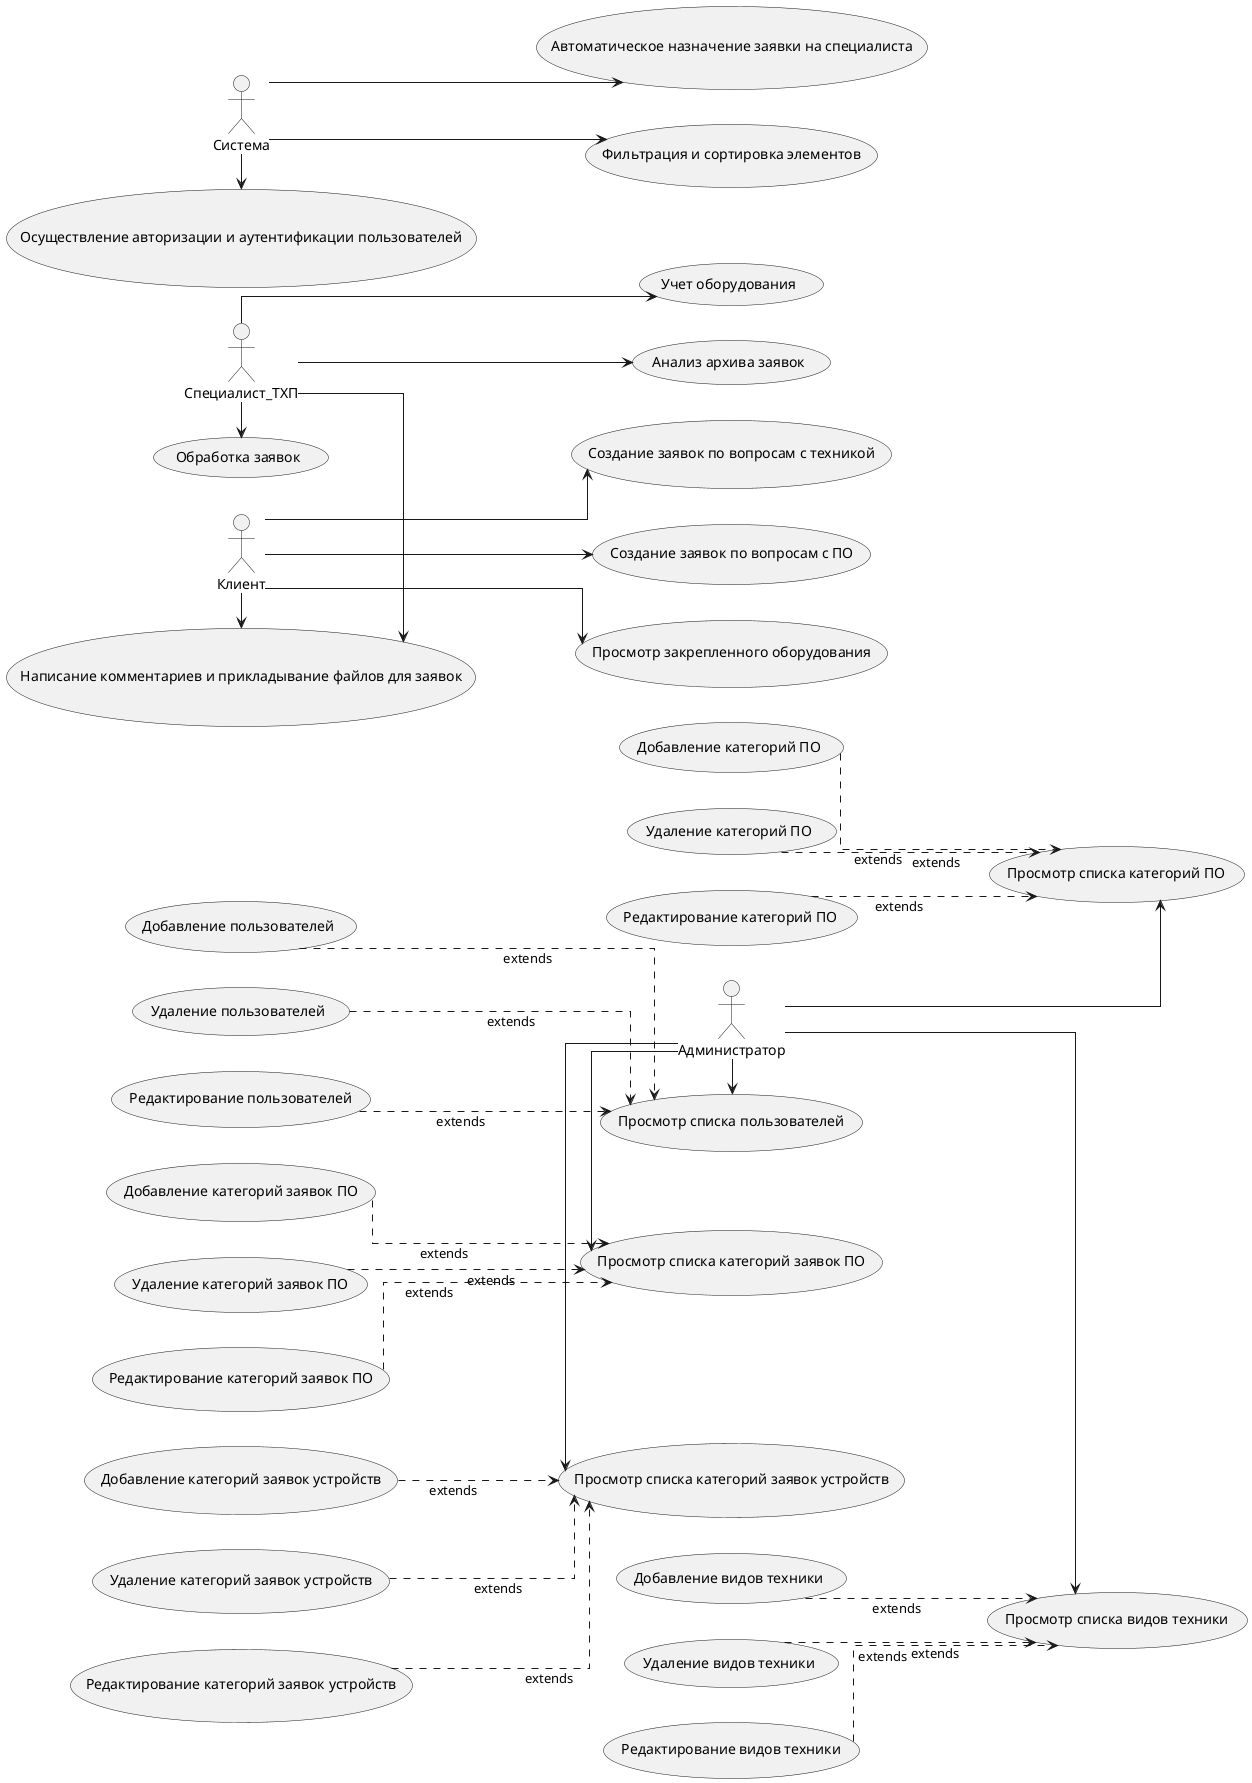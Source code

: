 @startuml
left to right direction

skinparam linetype ortho

:Клиент:
:Специалист_ТХП:
:Администратор:
:Система:

Администратор -> (Просмотр списка пользователей)
(Добавление пользователей) ..> (Просмотр списка пользователей) : extends
(Удаление пользователей) ..> (Просмотр списка пользователей) : extends
(Редактирование пользователей) ..> (Просмотр списка пользователей) : extends

Администратор --> (Просмотр списка категорий ПО)
(Добавление категорий ПО) ..> (Просмотр списка категорий ПО) : extends
(Удаление категорий ПО) ..> (Просмотр списка категорий ПО) : extends
(Редактирование категорий ПО) ..> (Просмотр списка категорий ПО) : extends

Администратор --> (Просмотр списка видов техники)
(Добавление видов техники) ..> (Просмотр списка видов техники) : extends
(Удаление видов техники) ..> (Просмотр списка видов техники) : extends
(Редактирование видов техники) ..> (Просмотр списка видов техники) : extends

Администратор -> (Просмотр списка категорий заявок ПО)
(Добавление категорий заявок ПО) ..> (Просмотр списка категорий заявок ПО) : extends
(Удаление категорий заявок ПО) ..> (Просмотр списка категорий заявок ПО) : extends
(Редактирование категорий заявок ПО) ..> (Просмотр списка категорий заявок ПО) : extends

Администратор -> (Просмотр списка категорий заявок устройств)
(Добавление категорий заявок устройств) ..> (Просмотр списка категорий заявок устройств) : extends
(Удаление категорий заявок устройств) ..> (Просмотр списка категорий заявок устройств) : extends
(Редактирование категорий заявок устройств) ..> (Просмотр списка категорий заявок устройств) : extends


Специалист_ТХП -> (Обработка заявок)
Специалист_ТХП -> (Написание комментариев и прикладывание файлов для заявок)
Специалист_ТХП --> (Учет оборудования)
Специалист_ТХП --> (Анализ архива заявок)

Клиент -> (Написание комментариев и прикладывание файлов для заявок)
Клиент --> (Создание заявок по вопросам с техникой)
Клиент --> (Создание заявок по вопросам с ПО)
Клиент --> (Просмотр закрепленного оборудования)

Система -> (Осуществление авторизации и аутентификации пользователей)
Система --> (Автоматическое назначение заявки на специалиста)
Система --> (Фильтрация и сортировка элементов)
@enduml